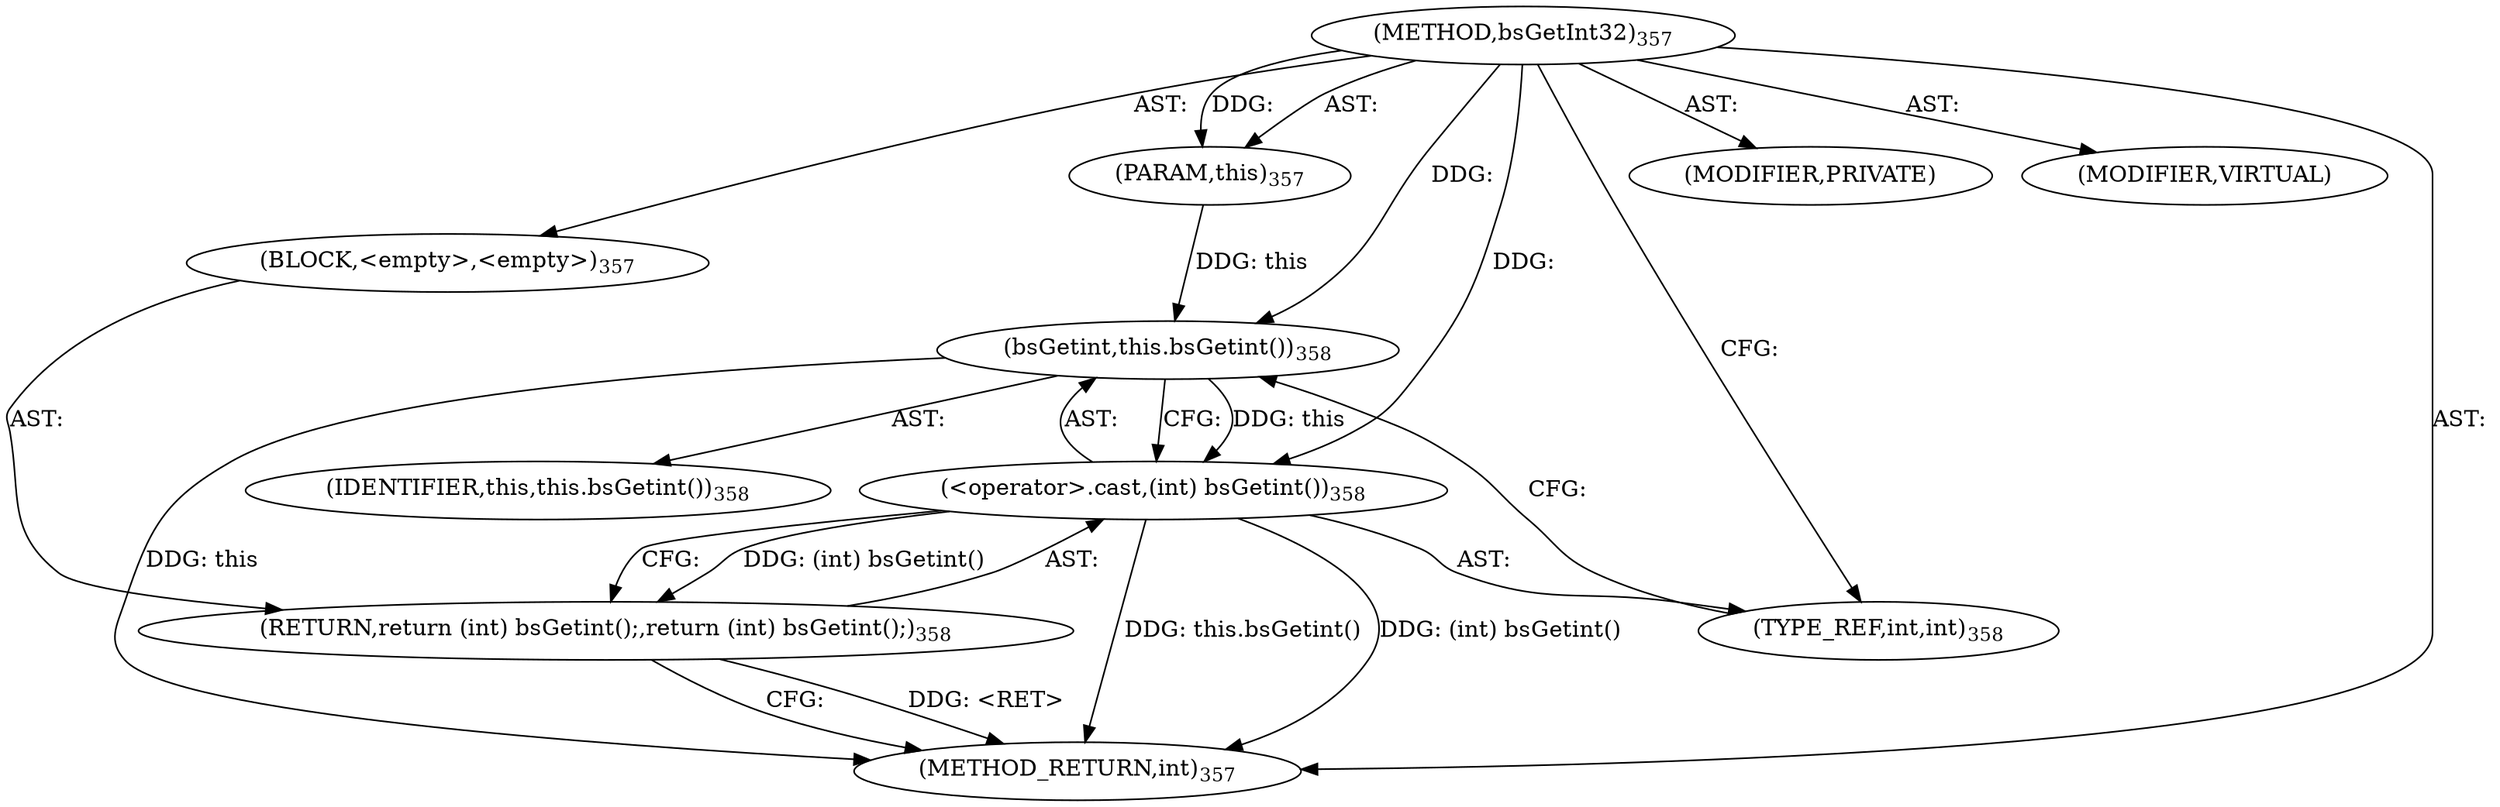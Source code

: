 digraph "bsGetInt32" {  
"111669149716" [label = <(METHOD,bsGetInt32)<SUB>357</SUB>> ]
"115964117000" [label = <(PARAM,this)<SUB>357</SUB>> ]
"25769803820" [label = <(BLOCK,&lt;empty&gt;,&lt;empty&gt;)<SUB>357</SUB>> ]
"146028888073" [label = <(RETURN,return (int) bsGetint();,return (int) bsGetint();)<SUB>358</SUB>> ]
"30064771333" [label = <(&lt;operator&gt;.cast,(int) bsGetint())<SUB>358</SUB>> ]
"180388626446" [label = <(TYPE_REF,int,int)<SUB>358</SUB>> ]
"30064771334" [label = <(bsGetint,this.bsGetint())<SUB>358</SUB>> ]
"68719476766" [label = <(IDENTIFIER,this,this.bsGetint())<SUB>358</SUB>> ]
"133143986258" [label = <(MODIFIER,PRIVATE)> ]
"133143986259" [label = <(MODIFIER,VIRTUAL)> ]
"128849018900" [label = <(METHOD_RETURN,int)<SUB>357</SUB>> ]
  "111669149716" -> "115964117000"  [ label = "AST: "] 
  "111669149716" -> "25769803820"  [ label = "AST: "] 
  "111669149716" -> "133143986258"  [ label = "AST: "] 
  "111669149716" -> "133143986259"  [ label = "AST: "] 
  "111669149716" -> "128849018900"  [ label = "AST: "] 
  "25769803820" -> "146028888073"  [ label = "AST: "] 
  "146028888073" -> "30064771333"  [ label = "AST: "] 
  "30064771333" -> "180388626446"  [ label = "AST: "] 
  "30064771333" -> "30064771334"  [ label = "AST: "] 
  "30064771334" -> "68719476766"  [ label = "AST: "] 
  "146028888073" -> "128849018900"  [ label = "CFG: "] 
  "30064771333" -> "146028888073"  [ label = "CFG: "] 
  "180388626446" -> "30064771334"  [ label = "CFG: "] 
  "30064771334" -> "30064771333"  [ label = "CFG: "] 
  "111669149716" -> "180388626446"  [ label = "CFG: "] 
  "146028888073" -> "128849018900"  [ label = "DDG: &lt;RET&gt;"] 
  "30064771334" -> "128849018900"  [ label = "DDG: this"] 
  "30064771333" -> "128849018900"  [ label = "DDG: this.bsGetint()"] 
  "30064771333" -> "128849018900"  [ label = "DDG: (int) bsGetint()"] 
  "111669149716" -> "115964117000"  [ label = "DDG: "] 
  "30064771333" -> "146028888073"  [ label = "DDG: (int) bsGetint()"] 
  "111669149716" -> "30064771333"  [ label = "DDG: "] 
  "30064771334" -> "30064771333"  [ label = "DDG: this"] 
  "115964117000" -> "30064771334"  [ label = "DDG: this"] 
  "111669149716" -> "30064771334"  [ label = "DDG: "] 
}
